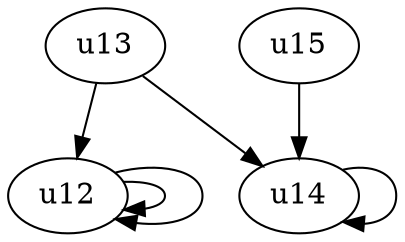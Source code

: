 digraph G {
u12;
u13;
u14;
u15;
u12 -> u12;
u12 -> u12;
u13 -> u12;
u13 -> u14;
u14 -> u14;
u15 -> u14;
}
